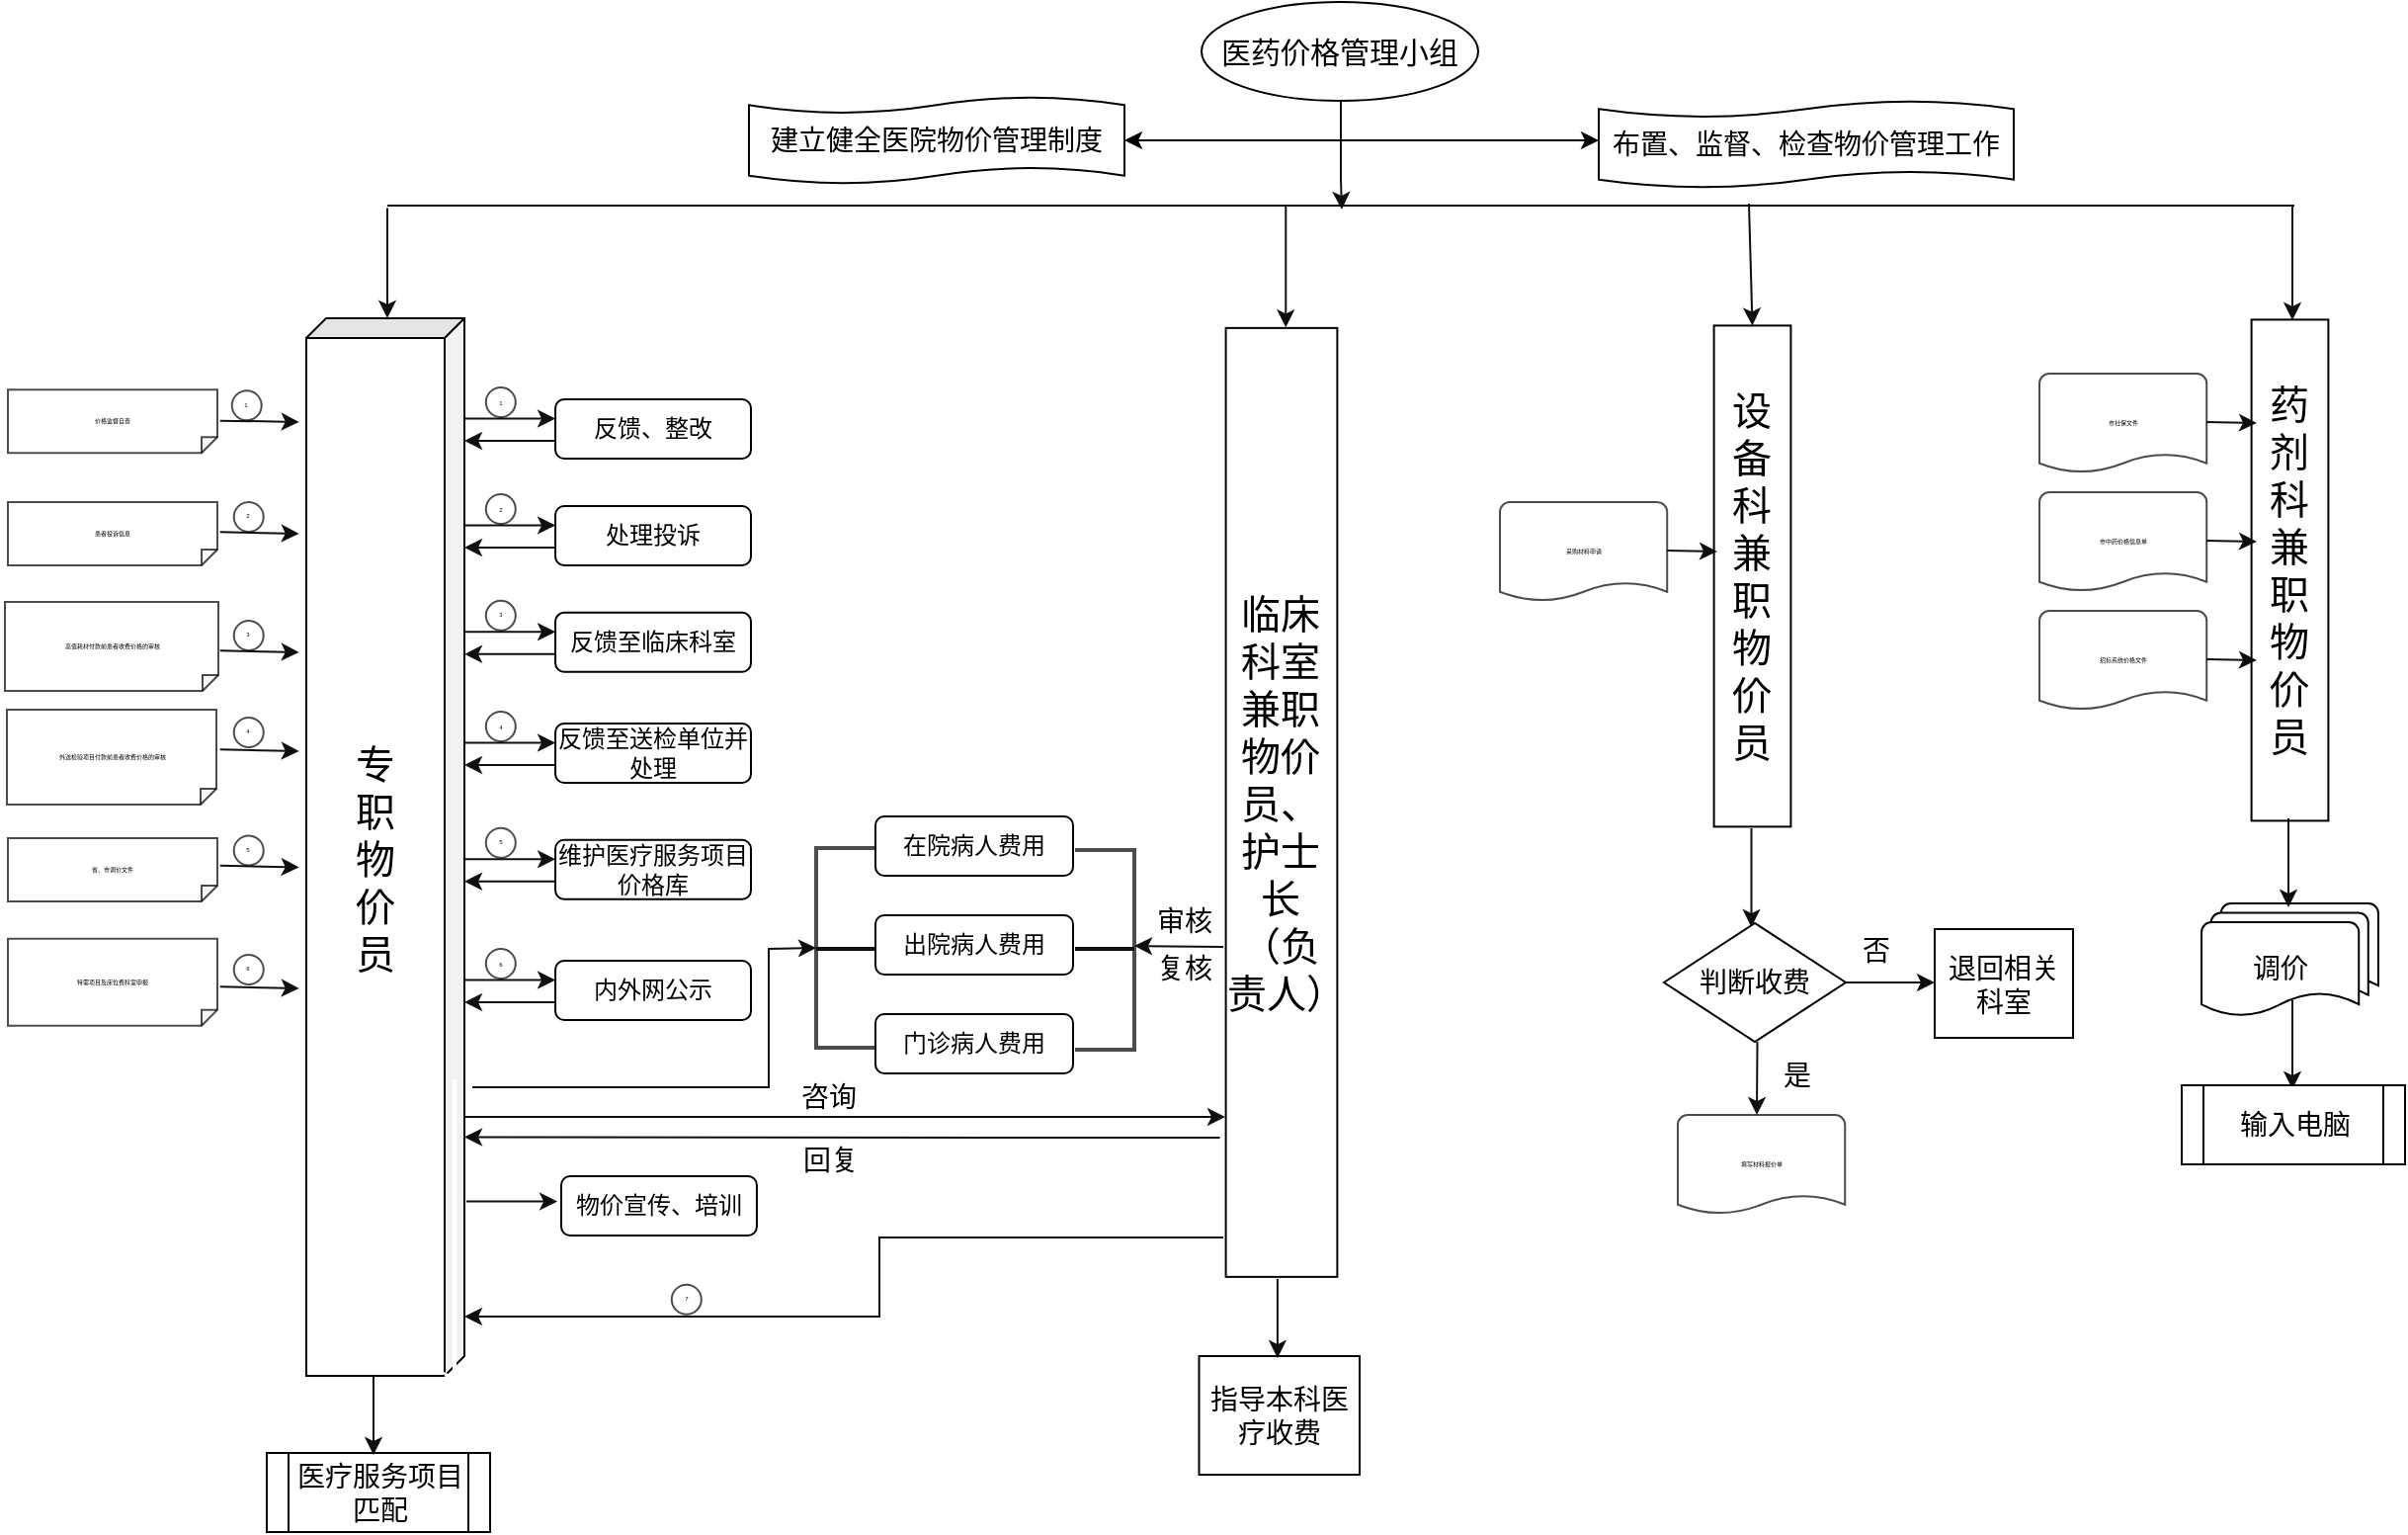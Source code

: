 <mxfile version="15.7.0" type="github">
  <diagram id="C5RBs43oDa-KdzZeNtuy" name="Page-1">
    <mxGraphModel dx="2758" dy="1009" grid="1" gridSize="10" guides="1" tooltips="1" connect="1" arrows="1" fold="1" page="1" pageScale="1" pageWidth="827" pageHeight="1169" math="0" shadow="0">
      <root>
        <mxCell id="WIyWlLk6GJQsqaUBKTNV-0" />
        <mxCell id="WIyWlLk6GJQsqaUBKTNV-1" parent="WIyWlLk6GJQsqaUBKTNV-0" />
        <mxCell id="7gvjPR824R8U21b4ZlmE-1" value="&lt;font style=&quot;font-size: 15px&quot;&gt;医药价格管理小组&lt;/font&gt;" style="ellipse;whiteSpace=wrap;html=1;" vertex="1" parent="WIyWlLk6GJQsqaUBKTNV-1">
          <mxGeometry x="409" y="40" width="140" height="50" as="geometry" />
        </mxCell>
        <mxCell id="7gvjPR824R8U21b4ZlmE-4" value="" style="endArrow=classic;startArrow=classic;html=1;rounded=0;" edge="1" parent="WIyWlLk6GJQsqaUBKTNV-1">
          <mxGeometry width="50" height="50" relative="1" as="geometry">
            <mxPoint x="370" y="110" as="sourcePoint" />
            <mxPoint x="610" y="110" as="targetPoint" />
          </mxGeometry>
        </mxCell>
        <mxCell id="7gvjPR824R8U21b4ZlmE-10" value="" style="endArrow=classic;html=1;rounded=0;strokeColor=#0F0F0F;strokeWidth=1;entryX=0;entryY=0.5;entryDx=0;entryDy=0;entryPerimeter=0;" edge="1" parent="WIyWlLk6GJQsqaUBKTNV-1">
          <mxGeometry width="50" height="50" relative="1" as="geometry">
            <mxPoint x="479.5" y="90" as="sourcePoint" />
            <mxPoint x="480" y="145" as="targetPoint" />
            <Array as="points">
              <mxPoint x="479.5" y="130" />
            </Array>
          </mxGeometry>
        </mxCell>
        <mxCell id="7gvjPR824R8U21b4ZlmE-157" value="" style="group" vertex="1" connectable="0" parent="WIyWlLk6GJQsqaUBKTNV-1">
          <mxGeometry x="214" y="452" width="161" height="130" as="geometry" />
        </mxCell>
        <mxCell id="7gvjPR824R8U21b4ZlmE-150" value="门诊病人费用" style="rounded=1;whiteSpace=wrap;html=1;fontSize=12;glass=0;strokeWidth=1;shadow=0;" vertex="1" parent="7gvjPR824R8U21b4ZlmE-157">
          <mxGeometry x="29.999" y="100" width="100" height="30" as="geometry" />
        </mxCell>
        <mxCell id="7gvjPR824R8U21b4ZlmE-151" value="出院病人费用" style="rounded=1;whiteSpace=wrap;html=1;fontSize=12;glass=0;strokeWidth=1;shadow=0;" vertex="1" parent="7gvjPR824R8U21b4ZlmE-157">
          <mxGeometry x="30" y="50" width="100" height="30" as="geometry" />
        </mxCell>
        <mxCell id="7gvjPR824R8U21b4ZlmE-152" value="在院病人费用" style="rounded=1;whiteSpace=wrap;html=1;fontSize=12;glass=0;strokeWidth=1;shadow=0;" vertex="1" parent="7gvjPR824R8U21b4ZlmE-157">
          <mxGeometry x="29.999" width="100" height="30" as="geometry" />
        </mxCell>
        <mxCell id="7gvjPR824R8U21b4ZlmE-153" value="" style="strokeWidth=2;html=1;shape=mxgraph.flowchart.annotation_1;align=left;pointerEvents=1;fontSize=3;opacity=70;" vertex="1" parent="7gvjPR824R8U21b4ZlmE-157">
          <mxGeometry y="16" width="30" height="101" as="geometry" />
        </mxCell>
        <mxCell id="7gvjPR824R8U21b4ZlmE-154" value="" style="strokeWidth=2;html=1;shape=mxgraph.flowchart.annotation_1;align=left;pointerEvents=1;fontSize=3;opacity=70;rotation=-180;" vertex="1" parent="7gvjPR824R8U21b4ZlmE-157">
          <mxGeometry x="131" y="17" width="30" height="101" as="geometry" />
        </mxCell>
        <mxCell id="7gvjPR824R8U21b4ZlmE-155" value="" style="endArrow=none;html=1;rounded=0;fontSize=3;strokeColor=#0F0F0F;strokeWidth=2;" edge="1" parent="7gvjPR824R8U21b4ZlmE-157">
          <mxGeometry width="50" height="50" relative="1" as="geometry">
            <mxPoint y="67" as="sourcePoint" />
            <mxPoint x="30" y="67" as="targetPoint" />
          </mxGeometry>
        </mxCell>
        <mxCell id="7gvjPR824R8U21b4ZlmE-156" value="" style="endArrow=none;html=1;rounded=0;fontSize=3;strokeColor=#0F0F0F;strokeWidth=2;" edge="1" parent="7gvjPR824R8U21b4ZlmE-157">
          <mxGeometry width="50" height="50" relative="1" as="geometry">
            <mxPoint x="131" y="67" as="sourcePoint" />
            <mxPoint x="161" y="67" as="targetPoint" />
          </mxGeometry>
        </mxCell>
        <mxCell id="7gvjPR824R8U21b4ZlmE-158" value="临床科室兼职物价员、护士长（负责人）" style="whiteSpace=wrap;html=1;boundedLbl=1;backgroundOutline=1;darkOpacity=0.05;darkOpacity2=0.1;rotation=90;size=10;horizontal=0;verticalAlign=middle;fontSize=20;align=center;spacingTop=0;spacingBottom=0;rounded=0;shadow=0;sketch=0;" vertex="1" parent="WIyWlLk6GJQsqaUBKTNV-1">
          <mxGeometry x="209.5" y="416.74" width="480" height="56.39" as="geometry" />
        </mxCell>
        <mxCell id="7gvjPR824R8U21b4ZlmE-188" value="" style="group" vertex="1" connectable="0" parent="WIyWlLk6GJQsqaUBKTNV-1">
          <mxGeometry x="833" y="200.7" width="185" height="427.3" as="geometry" />
        </mxCell>
        <mxCell id="7gvjPR824R8U21b4ZlmE-160" value="药剂科兼职物价员" style="whiteSpace=wrap;html=1;boundedLbl=1;backgroundOutline=1;darkOpacity=0.05;darkOpacity2=0.1;rotation=90;size=10;horizontal=0;verticalAlign=middle;fontSize=20;" vertex="1" parent="7gvjPR824R8U21b4ZlmE-188">
          <mxGeometry y="107.3" width="253.5" height="38.9" as="geometry" />
        </mxCell>
        <mxCell id="7gvjPR824R8U21b4ZlmE-164" value="" style="group" vertex="1" connectable="0" parent="7gvjPR824R8U21b4ZlmE-188">
          <mxGeometry y="27.3" width="110" height="50" as="geometry" />
        </mxCell>
        <mxCell id="7gvjPR824R8U21b4ZlmE-162" value="市社保文件" style="strokeWidth=1;html=1;shape=mxgraph.flowchart.document2;whiteSpace=wrap;size=0.186;rounded=0;shadow=0;sketch=0;fontSize=3;align=center;verticalAlign=middle;opacity=70;" vertex="1" parent="7gvjPR824R8U21b4ZlmE-164">
          <mxGeometry width="84.615" height="50" as="geometry" />
        </mxCell>
        <mxCell id="7gvjPR824R8U21b4ZlmE-163" value="" style="endArrow=classic;html=1;rounded=0;fontSize=3;strokeColor=#0F0F0F;strokeWidth=1;" edge="1" parent="7gvjPR824R8U21b4ZlmE-164">
          <mxGeometry width="50" height="50" relative="1" as="geometry">
            <mxPoint x="84.615" y="24.5" as="sourcePoint" />
            <mxPoint x="110" y="25" as="targetPoint" />
          </mxGeometry>
        </mxCell>
        <mxCell id="7gvjPR824R8U21b4ZlmE-171" value="" style="group" vertex="1" connectable="0" parent="7gvjPR824R8U21b4ZlmE-188">
          <mxGeometry y="87.3" width="110" height="50" as="geometry" />
        </mxCell>
        <mxCell id="7gvjPR824R8U21b4ZlmE-172" value="市中药价格信息单" style="strokeWidth=1;html=1;shape=mxgraph.flowchart.document2;whiteSpace=wrap;size=0.186;rounded=0;shadow=0;sketch=0;fontSize=3;align=center;verticalAlign=middle;opacity=70;" vertex="1" parent="7gvjPR824R8U21b4ZlmE-171">
          <mxGeometry width="84.615" height="50" as="geometry" />
        </mxCell>
        <mxCell id="7gvjPR824R8U21b4ZlmE-173" value="" style="endArrow=classic;html=1;rounded=0;fontSize=3;strokeColor=#0F0F0F;strokeWidth=1;" edge="1" parent="7gvjPR824R8U21b4ZlmE-171">
          <mxGeometry width="50" height="50" relative="1" as="geometry">
            <mxPoint x="84.615" y="24.5" as="sourcePoint" />
            <mxPoint x="110" y="25" as="targetPoint" />
          </mxGeometry>
        </mxCell>
        <mxCell id="7gvjPR824R8U21b4ZlmE-174" value="" style="group" vertex="1" connectable="0" parent="7gvjPR824R8U21b4ZlmE-188">
          <mxGeometry y="147.3" width="110" height="50" as="geometry" />
        </mxCell>
        <mxCell id="7gvjPR824R8U21b4ZlmE-175" value="招标系统价格文件" style="strokeWidth=1;html=1;shape=mxgraph.flowchart.document2;whiteSpace=wrap;size=0.186;rounded=0;shadow=0;sketch=0;fontSize=3;align=center;verticalAlign=middle;opacity=70;" vertex="1" parent="7gvjPR824R8U21b4ZlmE-174">
          <mxGeometry width="84.615" height="50" as="geometry" />
        </mxCell>
        <mxCell id="7gvjPR824R8U21b4ZlmE-176" value="" style="endArrow=classic;html=1;rounded=0;fontSize=3;strokeColor=#0F0F0F;strokeWidth=1;" edge="1" parent="7gvjPR824R8U21b4ZlmE-174">
          <mxGeometry width="50" height="50" relative="1" as="geometry">
            <mxPoint x="84.615" y="24.5" as="sourcePoint" />
            <mxPoint x="110" y="25" as="targetPoint" />
          </mxGeometry>
        </mxCell>
        <mxCell id="7gvjPR824R8U21b4ZlmE-183" value="" style="group;strokeWidth=1;" vertex="1" connectable="0" parent="7gvjPR824R8U21b4ZlmE-188">
          <mxGeometry x="82.03" y="295.3" width="89.44" height="57" as="geometry" />
        </mxCell>
        <mxCell id="7gvjPR824R8U21b4ZlmE-180" value="" style="strokeWidth=1;html=1;shape=mxgraph.flowchart.document2;whiteSpace=wrap;size=0.25;rounded=0;shadow=0;sketch=0;fontSize=3;align=center;verticalAlign=middle;" vertex="1" parent="7gvjPR824R8U21b4ZlmE-183">
          <mxGeometry x="9.853" width="79.587" height="47.5" as="geometry" />
        </mxCell>
        <mxCell id="7gvjPR824R8U21b4ZlmE-181" value="" style="strokeWidth=1;html=1;shape=mxgraph.flowchart.document2;whiteSpace=wrap;size=0.25;rounded=0;shadow=0;sketch=0;fontSize=3;align=center;verticalAlign=middle;" vertex="1" parent="7gvjPR824R8U21b4ZlmE-183">
          <mxGeometry x="4.775" y="4.75" width="79.587" height="47.5" as="geometry" />
        </mxCell>
        <mxCell id="7gvjPR824R8U21b4ZlmE-182" value="&lt;font style=&quot;font-size: 14px&quot;&gt;调价&lt;/font&gt;" style="strokeWidth=1;html=1;shape=mxgraph.flowchart.document2;whiteSpace=wrap;size=0.25;rounded=0;shadow=0;sketch=0;fontSize=3;align=center;verticalAlign=middle;" vertex="1" parent="7gvjPR824R8U21b4ZlmE-183">
          <mxGeometry y="9.5" width="79.587" height="47.5" as="geometry" />
        </mxCell>
        <mxCell id="7gvjPR824R8U21b4ZlmE-185" value="" style="edgeStyle=orthogonalEdgeStyle;rounded=0;orthogonalLoop=1;jettySize=auto;html=1;fontSize=14;strokeColor=#0F0F0F;strokeWidth=1;" edge="1" parent="7gvjPR824R8U21b4ZlmE-188">
          <mxGeometry relative="1" as="geometry">
            <mxPoint x="126" y="252.3" as="sourcePoint" />
            <mxPoint x="126" y="297.3" as="targetPoint" />
          </mxGeometry>
        </mxCell>
        <mxCell id="7gvjPR824R8U21b4ZlmE-186" value="" style="edgeStyle=orthogonalEdgeStyle;rounded=0;orthogonalLoop=1;jettySize=auto;html=1;fontSize=14;strokeColor=#0F0F0F;strokeWidth=1;" edge="1" parent="7gvjPR824R8U21b4ZlmE-188">
          <mxGeometry relative="1" as="geometry">
            <mxPoint x="128" y="344.3" as="sourcePoint" />
            <mxPoint x="128" y="389.3" as="targetPoint" />
          </mxGeometry>
        </mxCell>
        <mxCell id="7gvjPR824R8U21b4ZlmE-187" value="输入电脑" style="shape=process;whiteSpace=wrap;html=1;backgroundOutline=1;rounded=0;shadow=0;sketch=0;fontSize=14;strokeWidth=1;align=center;verticalAlign=middle;" vertex="1" parent="7gvjPR824R8U21b4ZlmE-188">
          <mxGeometry x="72" y="387.3" width="113" height="40" as="geometry" />
        </mxCell>
        <mxCell id="7gvjPR824R8U21b4ZlmE-193" value="" style="group;strokeWidth=2;perimeterSpacing=2;" vertex="1" connectable="0" parent="WIyWlLk6GJQsqaUBKTNV-1">
          <mxGeometry x="-3" y="143" width="965" height="57" as="geometry" />
        </mxCell>
        <mxCell id="7gvjPR824R8U21b4ZlmE-189" value="" style="endArrow=none;html=1;rounded=0;fontSize=14;strokeColor=#0F0F0F;strokeWidth=1;" edge="1" parent="7gvjPR824R8U21b4ZlmE-193">
          <mxGeometry width="50" height="50" relative="1" as="geometry">
            <mxPoint as="sourcePoint" />
            <mxPoint x="965.0" as="targetPoint" />
          </mxGeometry>
        </mxCell>
        <mxCell id="7gvjPR824R8U21b4ZlmE-191" value="" style="edgeStyle=orthogonalEdgeStyle;rounded=0;orthogonalLoop=1;jettySize=auto;html=1;fontSize=14;strokeColor=#0F0F0F;strokeWidth=1;" edge="1" parent="7gvjPR824R8U21b4ZlmE-193">
          <mxGeometry relative="1" as="geometry">
            <mxPoint y="1.239" as="sourcePoint" />
            <mxPoint y="57.0" as="targetPoint" />
          </mxGeometry>
        </mxCell>
        <mxCell id="7gvjPR824R8U21b4ZlmE-214" value="" style="endArrow=classic;html=1;rounded=0;fontSize=14;strokeColor=#0F0F0F;strokeWidth=1;" edge="1" parent="7gvjPR824R8U21b4ZlmE-193">
          <mxGeometry width="50" height="50" relative="1" as="geometry">
            <mxPoint x="454.644" as="sourcePoint" />
            <mxPoint x="454.644" y="61.651" as="targetPoint" />
          </mxGeometry>
        </mxCell>
        <mxCell id="7gvjPR824R8U21b4ZlmE-239" value="" style="endArrow=classic;html=1;rounded=0;fontSize=14;strokeColor=#0F0F0F;strokeWidth=1;" edge="1" parent="7gvjPR824R8U21b4ZlmE-193">
          <mxGeometry width="50" height="50" relative="1" as="geometry">
            <mxPoint x="964" as="sourcePoint" />
            <mxPoint x="964" y="58.0" as="targetPoint" />
          </mxGeometry>
        </mxCell>
        <mxCell id="7gvjPR824R8U21b4ZlmE-212" value="" style="group" vertex="1" connectable="0" parent="WIyWlLk6GJQsqaUBKTNV-1">
          <mxGeometry x="560" y="203.7" width="290" height="449.3" as="geometry" />
        </mxCell>
        <mxCell id="7gvjPR824R8U21b4ZlmE-194" value="设备科兼职物价员" style="whiteSpace=wrap;html=1;boundedLbl=1;backgroundOutline=1;darkOpacity=0.05;darkOpacity2=0.1;rotation=90;size=10;horizontal=0;verticalAlign=middle;fontSize=20;" vertex="1" parent="7gvjPR824R8U21b4ZlmE-212">
          <mxGeometry x="1" y="107.3" width="253.5" height="38.9" as="geometry" />
        </mxCell>
        <mxCell id="7gvjPR824R8U21b4ZlmE-197" value="" style="group" vertex="1" connectable="0" parent="7gvjPR824R8U21b4ZlmE-212">
          <mxGeometry y="89.3" width="110" height="50" as="geometry" />
        </mxCell>
        <mxCell id="7gvjPR824R8U21b4ZlmE-198" value="采购材料申请" style="strokeWidth=1;html=1;shape=mxgraph.flowchart.document2;whiteSpace=wrap;size=0.186;rounded=0;shadow=0;sketch=0;fontSize=3;align=center;verticalAlign=middle;opacity=70;" vertex="1" parent="7gvjPR824R8U21b4ZlmE-197">
          <mxGeometry width="84.615" height="50" as="geometry" />
        </mxCell>
        <mxCell id="7gvjPR824R8U21b4ZlmE-199" value="" style="endArrow=classic;html=1;rounded=0;fontSize=3;strokeColor=#0F0F0F;strokeWidth=1;" edge="1" parent="7gvjPR824R8U21b4ZlmE-197">
          <mxGeometry width="50" height="50" relative="1" as="geometry">
            <mxPoint x="84.615" y="24.5" as="sourcePoint" />
            <mxPoint x="110" y="25" as="targetPoint" />
          </mxGeometry>
        </mxCell>
        <mxCell id="7gvjPR824R8U21b4ZlmE-202" value="" style="endArrow=classic;html=1;rounded=0;fontSize=14;strokeColor=#0F0F0F;strokeWidth=1;" edge="1" parent="7gvjPR824R8U21b4ZlmE-212">
          <mxGeometry width="50" height="50" relative="1" as="geometry">
            <mxPoint x="127.25" y="254.3" as="sourcePoint" />
            <mxPoint x="127.25" y="304.3" as="targetPoint" />
          </mxGeometry>
        </mxCell>
        <mxCell id="7gvjPR824R8U21b4ZlmE-203" value="判断收费" style="rhombus;whiteSpace=wrap;html=1;rounded=0;shadow=0;sketch=0;fontSize=14;strokeWidth=1;align=center;verticalAlign=middle;" vertex="1" parent="7gvjPR824R8U21b4ZlmE-212">
          <mxGeometry x="83" y="302.3" width="92" height="60" as="geometry" />
        </mxCell>
        <mxCell id="7gvjPR824R8U21b4ZlmE-204" value="" style="group" vertex="1" connectable="0" parent="7gvjPR824R8U21b4ZlmE-212">
          <mxGeometry x="90" y="399.3" width="110" height="50" as="geometry" />
        </mxCell>
        <mxCell id="7gvjPR824R8U21b4ZlmE-205" value="填写材料报价单" style="strokeWidth=1;html=1;shape=mxgraph.flowchart.document2;whiteSpace=wrap;size=0.186;rounded=0;shadow=0;sketch=0;fontSize=3;align=center;verticalAlign=middle;opacity=70;" vertex="1" parent="7gvjPR824R8U21b4ZlmE-204">
          <mxGeometry width="84.615" height="50" as="geometry" />
        </mxCell>
        <mxCell id="7gvjPR824R8U21b4ZlmE-207" value="" style="endArrow=classic;html=1;rounded=0;fontSize=14;strokeColor=#0F0F0F;strokeWidth=1;" edge="1" parent="7gvjPR824R8U21b4ZlmE-212">
          <mxGeometry width="50" height="50" relative="1" as="geometry">
            <mxPoint x="130.25" y="362.3" as="sourcePoint" />
            <mxPoint x="130" y="399.3" as="targetPoint" />
          </mxGeometry>
        </mxCell>
        <mxCell id="7gvjPR824R8U21b4ZlmE-208" value="是" style="text;html=1;align=center;verticalAlign=middle;resizable=0;points=[];autosize=1;strokeColor=none;fillColor=none;fontSize=14;" vertex="1" parent="7gvjPR824R8U21b4ZlmE-212">
          <mxGeometry x="135" y="369.3" width="30" height="20" as="geometry" />
        </mxCell>
        <mxCell id="7gvjPR824R8U21b4ZlmE-209" value="" style="endArrow=classic;html=1;rounded=0;fontSize=14;strokeColor=#0F0F0F;strokeWidth=1;" edge="1" parent="7gvjPR824R8U21b4ZlmE-212">
          <mxGeometry width="50" height="50" relative="1" as="geometry">
            <mxPoint x="174.25" y="332.3" as="sourcePoint" />
            <mxPoint x="220" y="332.3" as="targetPoint" />
          </mxGeometry>
        </mxCell>
        <mxCell id="7gvjPR824R8U21b4ZlmE-210" value="否" style="text;html=1;align=center;verticalAlign=middle;resizable=0;points=[];autosize=1;strokeColor=none;fillColor=none;fontSize=14;" vertex="1" parent="7gvjPR824R8U21b4ZlmE-212">
          <mxGeometry x="175" y="306.3" width="30" height="20" as="geometry" />
        </mxCell>
        <mxCell id="7gvjPR824R8U21b4ZlmE-211" value="退回相关科室" style="rounded=0;whiteSpace=wrap;html=1;shadow=0;sketch=0;fontSize=14;strokeWidth=1;align=center;verticalAlign=middle;" vertex="1" parent="7gvjPR824R8U21b4ZlmE-212">
          <mxGeometry x="220" y="305.3" width="70" height="55" as="geometry" />
        </mxCell>
        <mxCell id="7gvjPR824R8U21b4ZlmE-213" value="" style="group" vertex="1" connectable="0" parent="WIyWlLk6GJQsqaUBKTNV-1">
          <mxGeometry x="-199.0" y="200" width="620" height="545" as="geometry" />
        </mxCell>
        <mxCell id="7gvjPR824R8U21b4ZlmE-21" value="专&lt;br style=&quot;font-size: 20px;&quot;&gt;职&lt;br style=&quot;font-size: 20px;&quot;&gt;物&lt;br style=&quot;font-size: 20px;&quot;&gt;价&lt;br style=&quot;font-size: 20px;&quot;&gt;员" style="shape=cube;whiteSpace=wrap;html=1;boundedLbl=1;backgroundOutline=1;darkOpacity=0.05;darkOpacity2=0.1;rotation=90;size=10;horizontal=0;verticalAlign=middle;textDirection=ltr;fontSize=20;" vertex="1" parent="7gvjPR824R8U21b4ZlmE-213">
          <mxGeometry x="-72.5" y="227.5" width="535" height="80" as="geometry" />
        </mxCell>
        <mxCell id="7gvjPR824R8U21b4ZlmE-59" value="物价宣传、培训" style="rounded=1;whiteSpace=wrap;html=1;fontSize=12;glass=0;strokeWidth=1;shadow=0;" vertex="1" parent="7gvjPR824R8U21b4ZlmE-213">
          <mxGeometry x="284.002" y="434" width="98.968" height="30" as="geometry" />
        </mxCell>
        <mxCell id="7gvjPR824R8U21b4ZlmE-7" value="" style="endArrow=classic;html=1;rounded=0;strokeColor=#FFFFFF;strokeWidth=2;" edge="1" parent="7gvjPR824R8U21b4ZlmE-213">
          <mxGeometry width="50" height="50" relative="1" as="geometry">
            <mxPoint x="230.0" y="385" as="sourcePoint" />
            <mxPoint x="230.0" y="545" as="targetPoint" />
          </mxGeometry>
        </mxCell>
        <mxCell id="7gvjPR824R8U21b4ZlmE-26" value="" style="group" vertex="1" connectable="0" parent="7gvjPR824R8U21b4ZlmE-213">
          <mxGeometry x="235.0" y="41" width="145" height="30" as="geometry" />
        </mxCell>
        <mxCell id="WIyWlLk6GJQsqaUBKTNV-11" value="反馈、整改" style="rounded=1;whiteSpace=wrap;html=1;fontSize=12;glass=0;strokeWidth=1;shadow=0;" parent="7gvjPR824R8U21b4ZlmE-26" vertex="1">
          <mxGeometry x="46.032" width="98.968" height="30" as="geometry" />
        </mxCell>
        <mxCell id="7gvjPR824R8U21b4ZlmE-13" value="" style="endArrow=classic;html=1;rounded=0;strokeColor=#0F0F0F;strokeWidth=1;fontSize=11;" edge="1" parent="7gvjPR824R8U21b4ZlmE-26">
          <mxGeometry width="50" height="50" relative="1" as="geometry">
            <mxPoint y="9.757" as="sourcePoint" />
            <mxPoint x="46.032" y="9.75" as="targetPoint" />
          </mxGeometry>
        </mxCell>
        <mxCell id="7gvjPR824R8U21b4ZlmE-23" value="" style="endArrow=classic;html=1;rounded=0;strokeColor=#0F0F0F;strokeWidth=1;" edge="1" parent="7gvjPR824R8U21b4ZlmE-26">
          <mxGeometry width="50" height="50" relative="1" as="geometry">
            <mxPoint x="46.032" y="21" as="sourcePoint" />
            <mxPoint y="20.985" as="targetPoint" />
          </mxGeometry>
        </mxCell>
        <mxCell id="7gvjPR824R8U21b4ZlmE-51" value="1" style="ellipse;whiteSpace=wrap;html=1;fontSize=3;align=center;verticalAlign=middle;strokeWidth=1;perimeterSpacing=1;opacity=70;" vertex="1" parent="7gvjPR824R8U21b4ZlmE-26">
          <mxGeometry x="10.9" y="-6" width="15" height="15" as="geometry" />
        </mxCell>
        <mxCell id="7gvjPR824R8U21b4ZlmE-118" value="" style="group" vertex="1" connectable="0" parent="7gvjPR824R8U21b4ZlmE-213">
          <mxGeometry y="35" width="154.36" height="360.63" as="geometry" />
        </mxCell>
        <mxCell id="7gvjPR824R8U21b4ZlmE-94" value="" style="group" vertex="1" connectable="0" parent="7gvjPR824R8U21b4ZlmE-118">
          <mxGeometry x="5.684e-14" width="154.36" height="72.4" as="geometry" />
        </mxCell>
        <mxCell id="7gvjPR824R8U21b4ZlmE-88" value="价格监督自查&lt;br&gt;" style="shape=note;whiteSpace=wrap;html=1;backgroundOutline=1;darkOpacity=0.05;fontSize=3;strokeWidth=1;align=center;verticalAlign=middle;opacity=70;rotation=90;labelPosition=center;verticalLabelPosition=middle;horizontal=0;size=8;" vertex="1" parent="7gvjPR824R8U21b4ZlmE-94">
          <mxGeometry x="41" y="-35.89" width="32" height="106" as="geometry" />
        </mxCell>
        <mxCell id="7gvjPR824R8U21b4ZlmE-90" value="" style="endArrow=classic;html=1;rounded=0;fontSize=3;strokeColor=#0F0F0F;strokeWidth=1;" edge="1" parent="7gvjPR824R8U21b4ZlmE-94">
          <mxGeometry width="50" height="50" relative="1" as="geometry">
            <mxPoint x="111.36" y="16.815" as="sourcePoint" />
            <mxPoint x="151.36" y="17.447" as="targetPoint" />
          </mxGeometry>
        </mxCell>
        <mxCell id="7gvjPR824R8U21b4ZlmE-91" value="1" style="ellipse;whiteSpace=wrap;html=1;fontSize=3;align=center;verticalAlign=middle;strokeWidth=1;perimeterSpacing=1;opacity=70;flipH=1;flipV=0;" vertex="1" parent="7gvjPR824R8U21b4ZlmE-94">
          <mxGeometry x="117.36" y="1.629" width="15" height="15" as="geometry" />
        </mxCell>
        <mxCell id="7gvjPR824R8U21b4ZlmE-95" value="" style="group" vertex="1" connectable="0" parent="7gvjPR824R8U21b4ZlmE-118">
          <mxGeometry y="50" width="154.36" height="77.44" as="geometry" />
        </mxCell>
        <mxCell id="7gvjPR824R8U21b4ZlmE-96" value="患者投诉信息" style="shape=note;whiteSpace=wrap;html=1;backgroundOutline=1;darkOpacity=0.05;fontSize=3;strokeWidth=1;align=center;verticalAlign=middle;opacity=70;rotation=90;labelPosition=center;verticalLabelPosition=middle;horizontal=0;size=8;" vertex="1" parent="7gvjPR824R8U21b4ZlmE-95">
          <mxGeometry x="41.0" y="-29" width="32" height="106" as="geometry" />
        </mxCell>
        <mxCell id="7gvjPR824R8U21b4ZlmE-97" value="" style="endArrow=classic;html=1;rounded=0;fontSize=3;strokeColor=#0F0F0F;strokeWidth=1;" edge="1" parent="7gvjPR824R8U21b4ZlmE-95">
          <mxGeometry width="50" height="50" relative="1" as="geometry">
            <mxPoint x="111.36" y="23.12" as="sourcePoint" />
            <mxPoint x="151.36" y="23.99" as="targetPoint" />
          </mxGeometry>
        </mxCell>
        <mxCell id="7gvjPR824R8U21b4ZlmE-98" value="2" style="ellipse;whiteSpace=wrap;html=1;fontSize=3;align=center;verticalAlign=middle;strokeWidth=1;perimeterSpacing=1;opacity=70;" vertex="1" parent="7gvjPR824R8U21b4ZlmE-95">
          <mxGeometry x="118.36" y="7.99" width="15" height="15" as="geometry" />
        </mxCell>
        <mxCell id="7gvjPR824R8U21b4ZlmE-99" value="" style="group" vertex="1" connectable="0" parent="7gvjPR824R8U21b4ZlmE-118">
          <mxGeometry y="280" width="154.36" height="80.63" as="geometry" />
        </mxCell>
        <mxCell id="7gvjPR824R8U21b4ZlmE-100" value="特需项目及床位费科室申报" style="shape=note;whiteSpace=wrap;html=1;backgroundOutline=1;darkOpacity=0.05;fontSize=3;strokeWidth=1;align=center;verticalAlign=middle;opacity=70;rotation=90;labelPosition=center;verticalLabelPosition=middle;horizontal=0;size=8;" vertex="1" parent="7gvjPR824R8U21b4ZlmE-99">
          <mxGeometry x="35.0" y="-32.18" width="44" height="106" as="geometry" />
        </mxCell>
        <mxCell id="7gvjPR824R8U21b4ZlmE-101" value="" style="endArrow=classic;html=1;rounded=0;fontSize=3;strokeColor=#0F0F0F;strokeWidth=1;" edge="1" parent="7gvjPR824R8U21b4ZlmE-99">
          <mxGeometry width="50" height="50" relative="1" as="geometry">
            <mxPoint x="111.36" y="23.12" as="sourcePoint" />
            <mxPoint x="151.36" y="23.99" as="targetPoint" />
          </mxGeometry>
        </mxCell>
        <mxCell id="7gvjPR824R8U21b4ZlmE-102" value="6&lt;br&gt;" style="ellipse;whiteSpace=wrap;html=1;fontSize=3;align=center;verticalAlign=middle;strokeWidth=1;perimeterSpacing=1;opacity=70;" vertex="1" parent="7gvjPR824R8U21b4ZlmE-99">
          <mxGeometry x="118.36" y="6.99" width="15" height="15" as="geometry" />
        </mxCell>
        <mxCell id="7gvjPR824R8U21b4ZlmE-103" value="" style="group" vertex="1" connectable="0" parent="7gvjPR824R8U21b4ZlmE-118">
          <mxGeometry y="110" width="154.36" height="128.99" as="geometry" />
        </mxCell>
        <mxCell id="7gvjPR824R8U21b4ZlmE-104" value="高值耗材付款前患者收费价格的审核" style="shape=note;whiteSpace=wrap;html=1;backgroundOutline=1;darkOpacity=0.05;fontSize=3;strokeWidth=1;align=center;verticalAlign=middle;opacity=70;rotation=90;labelPosition=center;verticalLabelPosition=middle;horizontal=0;size=8;" vertex="1" parent="7gvjPR824R8U21b4ZlmE-103">
          <mxGeometry x="34.0" y="-33" width="45" height="108" as="geometry" />
        </mxCell>
        <mxCell id="7gvjPR824R8U21b4ZlmE-105" value="" style="endArrow=classic;html=1;rounded=0;fontSize=3;strokeColor=#0F0F0F;strokeWidth=1;" edge="1" parent="7gvjPR824R8U21b4ZlmE-103">
          <mxGeometry width="50" height="50" relative="1" as="geometry">
            <mxPoint x="111.36" y="23.12" as="sourcePoint" />
            <mxPoint x="151.36" y="23.99" as="targetPoint" />
          </mxGeometry>
        </mxCell>
        <mxCell id="7gvjPR824R8U21b4ZlmE-106" value="3" style="ellipse;whiteSpace=wrap;html=1;fontSize=3;align=center;verticalAlign=middle;strokeWidth=1;perimeterSpacing=1;opacity=70;" vertex="1" parent="7gvjPR824R8U21b4ZlmE-103">
          <mxGeometry x="118.36" y="7.99" width="15" height="15" as="geometry" />
        </mxCell>
        <mxCell id="7gvjPR824R8U21b4ZlmE-108" value="外送检验项目付款前患者收费价格的审核" style="shape=note;whiteSpace=wrap;html=1;backgroundOutline=1;darkOpacity=0.05;fontSize=3;strokeWidth=1;align=center;verticalAlign=middle;opacity=70;rotation=90;labelPosition=center;verticalLabelPosition=middle;horizontal=0;size=8;" vertex="1" parent="7gvjPR824R8U21b4ZlmE-103">
          <mxGeometry x="32.5" y="24" width="48" height="106" as="geometry" />
        </mxCell>
        <mxCell id="7gvjPR824R8U21b4ZlmE-107" value="" style="group" vertex="1" connectable="0" parent="7gvjPR824R8U21b4ZlmE-118">
          <mxGeometry y="160" width="154.36" height="89" as="geometry" />
        </mxCell>
        <mxCell id="7gvjPR824R8U21b4ZlmE-109" value="" style="endArrow=classic;html=1;rounded=0;fontSize=3;strokeColor=#0F0F0F;strokeWidth=1;" edge="1" parent="7gvjPR824R8U21b4ZlmE-107">
          <mxGeometry width="50" height="50" relative="1" as="geometry">
            <mxPoint x="111.36" y="23.12" as="sourcePoint" />
            <mxPoint x="151.36" y="23.99" as="targetPoint" />
          </mxGeometry>
        </mxCell>
        <mxCell id="7gvjPR824R8U21b4ZlmE-110" value="4" style="ellipse;whiteSpace=wrap;html=1;fontSize=3;align=center;verticalAlign=middle;strokeWidth=1;perimeterSpacing=1;opacity=70;" vertex="1" parent="7gvjPR824R8U21b4ZlmE-107">
          <mxGeometry x="118.36" y="6.99" width="15" height="15" as="geometry" />
        </mxCell>
        <mxCell id="7gvjPR824R8U21b4ZlmE-111" value="" style="group" vertex="1" connectable="0" parent="7gvjPR824R8U21b4ZlmE-118">
          <mxGeometry y="218.75" width="154.36" height="78.25" as="geometry" />
        </mxCell>
        <mxCell id="7gvjPR824R8U21b4ZlmE-112" value="省、市调价文件" style="shape=note;whiteSpace=wrap;html=1;backgroundOutline=1;darkOpacity=0.05;fontSize=3;strokeWidth=1;align=center;verticalAlign=middle;opacity=70;rotation=90;labelPosition=center;verticalLabelPosition=middle;horizontal=0;size=8;" vertex="1" parent="7gvjPR824R8U21b4ZlmE-111">
          <mxGeometry x="41.0" y="-27.75" width="32" height="106" as="geometry" />
        </mxCell>
        <mxCell id="7gvjPR824R8U21b4ZlmE-113" value="" style="endArrow=classic;html=1;rounded=0;fontSize=3;strokeColor=#0F0F0F;strokeWidth=1;" edge="1" parent="7gvjPR824R8U21b4ZlmE-111">
          <mxGeometry width="50" height="50" relative="1" as="geometry">
            <mxPoint x="111.36" y="23.12" as="sourcePoint" />
            <mxPoint x="151.36" y="23.99" as="targetPoint" />
          </mxGeometry>
        </mxCell>
        <mxCell id="7gvjPR824R8U21b4ZlmE-114" value="5" style="ellipse;whiteSpace=wrap;html=1;fontSize=3;align=center;verticalAlign=middle;strokeWidth=1;perimeterSpacing=1;opacity=70;" vertex="1" parent="7gvjPR824R8U21b4ZlmE-111">
          <mxGeometry x="118.36" y="7.99" width="15" height="15" as="geometry" />
        </mxCell>
        <mxCell id="7gvjPR824R8U21b4ZlmE-119" value="" style="group" vertex="1" connectable="0" parent="7gvjPR824R8U21b4ZlmE-213">
          <mxGeometry x="235.0" y="95" width="145" height="30" as="geometry" />
        </mxCell>
        <mxCell id="7gvjPR824R8U21b4ZlmE-120" value="处理投诉" style="rounded=1;whiteSpace=wrap;html=1;fontSize=12;glass=0;strokeWidth=1;shadow=0;" vertex="1" parent="7gvjPR824R8U21b4ZlmE-119">
          <mxGeometry x="46.032" width="98.968" height="30" as="geometry" />
        </mxCell>
        <mxCell id="7gvjPR824R8U21b4ZlmE-121" value="" style="endArrow=classic;html=1;rounded=0;strokeColor=#0F0F0F;strokeWidth=1;fontSize=11;" edge="1" parent="7gvjPR824R8U21b4ZlmE-119">
          <mxGeometry width="50" height="50" relative="1" as="geometry">
            <mxPoint y="9.757" as="sourcePoint" />
            <mxPoint x="46.032" y="9.75" as="targetPoint" />
          </mxGeometry>
        </mxCell>
        <mxCell id="7gvjPR824R8U21b4ZlmE-122" value="" style="endArrow=classic;html=1;rounded=0;strokeColor=#0F0F0F;strokeWidth=1;" edge="1" parent="7gvjPR824R8U21b4ZlmE-119">
          <mxGeometry width="50" height="50" relative="1" as="geometry">
            <mxPoint x="46.032" y="21" as="sourcePoint" />
            <mxPoint y="20.985" as="targetPoint" />
          </mxGeometry>
        </mxCell>
        <mxCell id="7gvjPR824R8U21b4ZlmE-123" value="2" style="ellipse;whiteSpace=wrap;html=1;fontSize=3;align=center;verticalAlign=middle;strokeWidth=1;perimeterSpacing=1;opacity=70;" vertex="1" parent="7gvjPR824R8U21b4ZlmE-119">
          <mxGeometry x="10.9" y="-6" width="15" height="15" as="geometry" />
        </mxCell>
        <mxCell id="7gvjPR824R8U21b4ZlmE-124" value="" style="group" vertex="1" connectable="0" parent="7gvjPR824R8U21b4ZlmE-213">
          <mxGeometry x="235.0" y="148.9" width="145" height="30" as="geometry" />
        </mxCell>
        <mxCell id="7gvjPR824R8U21b4ZlmE-125" value="反馈至临床科室" style="rounded=1;whiteSpace=wrap;html=1;fontSize=12;glass=0;strokeWidth=1;shadow=0;" vertex="1" parent="7gvjPR824R8U21b4ZlmE-124">
          <mxGeometry x="46.032" width="98.968" height="30" as="geometry" />
        </mxCell>
        <mxCell id="7gvjPR824R8U21b4ZlmE-126" value="" style="endArrow=classic;html=1;rounded=0;strokeColor=#0F0F0F;strokeWidth=1;fontSize=11;" edge="1" parent="7gvjPR824R8U21b4ZlmE-124">
          <mxGeometry width="50" height="50" relative="1" as="geometry">
            <mxPoint y="9.757" as="sourcePoint" />
            <mxPoint x="46.032" y="9.75" as="targetPoint" />
          </mxGeometry>
        </mxCell>
        <mxCell id="7gvjPR824R8U21b4ZlmE-127" value="" style="endArrow=classic;html=1;rounded=0;strokeColor=#0F0F0F;strokeWidth=1;" edge="1" parent="7gvjPR824R8U21b4ZlmE-124">
          <mxGeometry width="50" height="50" relative="1" as="geometry">
            <mxPoint x="46.032" y="21" as="sourcePoint" />
            <mxPoint y="20.985" as="targetPoint" />
          </mxGeometry>
        </mxCell>
        <mxCell id="7gvjPR824R8U21b4ZlmE-128" value="3" style="ellipse;whiteSpace=wrap;html=1;fontSize=3;align=center;verticalAlign=middle;strokeWidth=1;perimeterSpacing=1;opacity=70;" vertex="1" parent="7gvjPR824R8U21b4ZlmE-124">
          <mxGeometry x="10.9" y="-6" width="15" height="15" as="geometry" />
        </mxCell>
        <mxCell id="7gvjPR824R8U21b4ZlmE-129" value="" style="group" vertex="1" connectable="0" parent="7gvjPR824R8U21b4ZlmE-213">
          <mxGeometry x="235.0" y="205" width="145" height="30" as="geometry" />
        </mxCell>
        <mxCell id="7gvjPR824R8U21b4ZlmE-130" value="反馈至送检单位并处理" style="rounded=1;whiteSpace=wrap;html=1;fontSize=12;glass=0;strokeWidth=1;shadow=0;" vertex="1" parent="7gvjPR824R8U21b4ZlmE-129">
          <mxGeometry x="46.032" width="98.968" height="30" as="geometry" />
        </mxCell>
        <mxCell id="7gvjPR824R8U21b4ZlmE-131" value="" style="endArrow=classic;html=1;rounded=0;strokeColor=#0F0F0F;strokeWidth=1;fontSize=11;" edge="1" parent="7gvjPR824R8U21b4ZlmE-129">
          <mxGeometry width="50" height="50" relative="1" as="geometry">
            <mxPoint y="9.757" as="sourcePoint" />
            <mxPoint x="46.032" y="9.75" as="targetPoint" />
          </mxGeometry>
        </mxCell>
        <mxCell id="7gvjPR824R8U21b4ZlmE-132" value="" style="endArrow=classic;html=1;rounded=0;strokeColor=#0F0F0F;strokeWidth=1;" edge="1" parent="7gvjPR824R8U21b4ZlmE-129">
          <mxGeometry width="50" height="50" relative="1" as="geometry">
            <mxPoint x="46.032" y="21" as="sourcePoint" />
            <mxPoint y="20.985" as="targetPoint" />
          </mxGeometry>
        </mxCell>
        <mxCell id="7gvjPR824R8U21b4ZlmE-133" value="4" style="ellipse;whiteSpace=wrap;html=1;fontSize=3;align=center;verticalAlign=middle;strokeWidth=1;perimeterSpacing=1;opacity=70;" vertex="1" parent="7gvjPR824R8U21b4ZlmE-129">
          <mxGeometry x="10.9" y="-6" width="15" height="15" as="geometry" />
        </mxCell>
        <mxCell id="7gvjPR824R8U21b4ZlmE-134" value="" style="group" vertex="1" connectable="0" parent="7gvjPR824R8U21b4ZlmE-213">
          <mxGeometry x="235.0" y="263.87" width="145" height="30" as="geometry" />
        </mxCell>
        <mxCell id="7gvjPR824R8U21b4ZlmE-135" value="维护医疗服务项目价格库" style="rounded=1;whiteSpace=wrap;html=1;fontSize=12;glass=0;strokeWidth=1;shadow=0;" vertex="1" parent="7gvjPR824R8U21b4ZlmE-134">
          <mxGeometry x="46.032" width="98.968" height="30" as="geometry" />
        </mxCell>
        <mxCell id="7gvjPR824R8U21b4ZlmE-136" value="" style="endArrow=classic;html=1;rounded=0;strokeColor=#0F0F0F;strokeWidth=1;fontSize=11;" edge="1" parent="7gvjPR824R8U21b4ZlmE-134">
          <mxGeometry width="50" height="50" relative="1" as="geometry">
            <mxPoint y="9.757" as="sourcePoint" />
            <mxPoint x="46.032" y="9.75" as="targetPoint" />
          </mxGeometry>
        </mxCell>
        <mxCell id="7gvjPR824R8U21b4ZlmE-137" value="" style="endArrow=classic;html=1;rounded=0;strokeColor=#0F0F0F;strokeWidth=1;" edge="1" parent="7gvjPR824R8U21b4ZlmE-134">
          <mxGeometry width="50" height="50" relative="1" as="geometry">
            <mxPoint x="46.032" y="21" as="sourcePoint" />
            <mxPoint y="20.985" as="targetPoint" />
          </mxGeometry>
        </mxCell>
        <mxCell id="7gvjPR824R8U21b4ZlmE-138" value="5" style="ellipse;whiteSpace=wrap;html=1;fontSize=3;align=center;verticalAlign=middle;strokeWidth=1;perimeterSpacing=1;opacity=70;" vertex="1" parent="7gvjPR824R8U21b4ZlmE-134">
          <mxGeometry x="10.9" y="-6" width="15" height="15" as="geometry" />
        </mxCell>
        <mxCell id="7gvjPR824R8U21b4ZlmE-139" value="" style="group" vertex="1" connectable="0" parent="7gvjPR824R8U21b4ZlmE-213">
          <mxGeometry x="235.0" y="325" width="145" height="30" as="geometry" />
        </mxCell>
        <mxCell id="7gvjPR824R8U21b4ZlmE-140" value="内外网公示" style="rounded=1;whiteSpace=wrap;html=1;fontSize=12;glass=0;strokeWidth=1;shadow=0;" vertex="1" parent="7gvjPR824R8U21b4ZlmE-139">
          <mxGeometry x="46.032" width="98.968" height="30" as="geometry" />
        </mxCell>
        <mxCell id="7gvjPR824R8U21b4ZlmE-141" value="" style="endArrow=classic;html=1;rounded=0;strokeColor=#0F0F0F;strokeWidth=1;fontSize=11;" edge="1" parent="7gvjPR824R8U21b4ZlmE-139">
          <mxGeometry width="50" height="50" relative="1" as="geometry">
            <mxPoint y="9.757" as="sourcePoint" />
            <mxPoint x="46.032" y="9.75" as="targetPoint" />
          </mxGeometry>
        </mxCell>
        <mxCell id="7gvjPR824R8U21b4ZlmE-142" value="" style="endArrow=classic;html=1;rounded=0;strokeColor=#0F0F0F;strokeWidth=1;" edge="1" parent="7gvjPR824R8U21b4ZlmE-139">
          <mxGeometry width="50" height="50" relative="1" as="geometry">
            <mxPoint x="46.032" y="21" as="sourcePoint" />
            <mxPoint y="20.985" as="targetPoint" />
          </mxGeometry>
        </mxCell>
        <mxCell id="7gvjPR824R8U21b4ZlmE-143" value="6" style="ellipse;whiteSpace=wrap;html=1;fontSize=3;align=center;verticalAlign=middle;strokeWidth=1;perimeterSpacing=1;opacity=70;" vertex="1" parent="7gvjPR824R8U21b4ZlmE-139">
          <mxGeometry x="10.9" y="-6" width="15" height="15" as="geometry" />
        </mxCell>
        <mxCell id="7gvjPR824R8U21b4ZlmE-149" value="" style="endArrow=classic;html=1;rounded=0;strokeColor=#0F0F0F;strokeWidth=1;fontSize=11;" edge="1" parent="7gvjPR824R8U21b4ZlmE-213">
          <mxGeometry width="50" height="50" relative="1" as="geometry">
            <mxPoint x="236.0" y="446.757" as="sourcePoint" />
            <mxPoint x="282.032" y="446.75" as="targetPoint" />
          </mxGeometry>
        </mxCell>
        <mxCell id="7gvjPR824R8U21b4ZlmE-245" value="" style="group" vertex="1" connectable="0" parent="7gvjPR824R8U21b4ZlmE-213">
          <mxGeometry x="235" y="390" width="385" height="40" as="geometry" />
        </mxCell>
        <mxCell id="7gvjPR824R8U21b4ZlmE-242" value="" style="group" vertex="1" connectable="0" parent="7gvjPR824R8U21b4ZlmE-245">
          <mxGeometry y="14.035" width="385" height="10.526" as="geometry" />
        </mxCell>
        <mxCell id="7gvjPR824R8U21b4ZlmE-240" value="" style="endArrow=classic;html=1;rounded=0;fontSize=14;strokeColor=#0F0F0F;strokeWidth=1;" edge="1" parent="7gvjPR824R8U21b4ZlmE-242">
          <mxGeometry width="50" height="50" relative="1" as="geometry">
            <mxPoint as="sourcePoint" />
            <mxPoint x="385" as="targetPoint" />
          </mxGeometry>
        </mxCell>
        <mxCell id="7gvjPR824R8U21b4ZlmE-241" value="" style="endArrow=classic;html=1;rounded=0;fontSize=14;strokeColor=#0F0F0F;strokeWidth=1;" edge="1" parent="7gvjPR824R8U21b4ZlmE-242">
          <mxGeometry width="50" height="50" relative="1" as="geometry">
            <mxPoint x="382.27" y="10.526" as="sourcePoint" />
            <mxPoint y="10.175" as="targetPoint" />
          </mxGeometry>
        </mxCell>
        <mxCell id="7gvjPR824R8U21b4ZlmE-243" value="咨询" style="text;html=1;align=center;verticalAlign=middle;resizable=0;points=[];autosize=1;strokeColor=none;fillColor=none;fontSize=14;" vertex="1" parent="7gvjPR824R8U21b4ZlmE-245">
          <mxGeometry x="163.83" y="-6" width="40" height="20" as="geometry" />
        </mxCell>
        <mxCell id="7gvjPR824R8U21b4ZlmE-244" value="回复" style="text;html=1;align=center;verticalAlign=middle;resizable=0;points=[];autosize=1;strokeColor=none;fillColor=none;fontSize=14;" vertex="1" parent="7gvjPR824R8U21b4ZlmE-245">
          <mxGeometry x="165.195" y="25.965" width="40" height="20" as="geometry" />
        </mxCell>
        <mxCell id="7gvjPR824R8U21b4ZlmE-215" value="" style="endArrow=classic;html=1;rounded=0;fontSize=14;strokeColor=#0F0F0F;strokeWidth=1;entryX=0;entryY=0.5;entryDx=0;entryDy=0;" edge="1" parent="WIyWlLk6GJQsqaUBKTNV-1" target="7gvjPR824R8U21b4ZlmE-194">
          <mxGeometry width="50" height="50" relative="1" as="geometry">
            <mxPoint x="686" y="142" as="sourcePoint" />
            <mxPoint x="686" y="200" as="targetPoint" />
          </mxGeometry>
        </mxCell>
        <mxCell id="7gvjPR824R8U21b4ZlmE-216" value="建立健全医院物价管理制度" style="shape=tape;whiteSpace=wrap;html=1;strokeWidth=1;size=0.19;rounded=0;shadow=0;sketch=0;fontSize=14;align=center;verticalAlign=middle;" vertex="1" parent="WIyWlLk6GJQsqaUBKTNV-1">
          <mxGeometry x="180" y="88" width="190" height="44" as="geometry" />
        </mxCell>
        <mxCell id="7gvjPR824R8U21b4ZlmE-218" value="布置、监督、检查物价管理工作" style="shape=tape;whiteSpace=wrap;html=1;strokeWidth=1;size=0.19;rounded=0;shadow=0;sketch=0;fontSize=14;align=center;verticalAlign=middle;" vertex="1" parent="WIyWlLk6GJQsqaUBKTNV-1">
          <mxGeometry x="610" y="90" width="210" height="44" as="geometry" />
        </mxCell>
        <mxCell id="7gvjPR824R8U21b4ZlmE-219" value="指导本科医疗收费" style="rounded=0;whiteSpace=wrap;html=1;shadow=0;sketch=0;fontSize=14;strokeWidth=1;align=center;verticalAlign=middle;" vertex="1" parent="WIyWlLk6GJQsqaUBKTNV-1">
          <mxGeometry x="407.75" y="725" width="81.25" height="60" as="geometry" />
        </mxCell>
        <mxCell id="7gvjPR824R8U21b4ZlmE-220" value="" style="endArrow=classic;html=1;rounded=0;fontSize=14;strokeColor=#0F0F0F;strokeWidth=1;" edge="1" parent="WIyWlLk6GJQsqaUBKTNV-1">
          <mxGeometry width="50" height="50" relative="1" as="geometry">
            <mxPoint x="447.46" y="686" as="sourcePoint" />
            <mxPoint x="447.46" y="726" as="targetPoint" />
          </mxGeometry>
        </mxCell>
        <mxCell id="7gvjPR824R8U21b4ZlmE-221" value="" style="endArrow=classic;html=1;rounded=0;fontSize=14;strokeColor=#0F0F0F;strokeWidth=1;" edge="1" parent="WIyWlLk6GJQsqaUBKTNV-1">
          <mxGeometry width="50" height="50" relative="1" as="geometry">
            <mxPoint x="420" y="665" as="sourcePoint" />
            <mxPoint x="36" y="705" as="targetPoint" />
            <Array as="points">
              <mxPoint x="246" y="665" />
              <mxPoint x="246" y="705" />
            </Array>
          </mxGeometry>
        </mxCell>
        <mxCell id="7gvjPR824R8U21b4ZlmE-222" value="7&lt;br&gt;" style="ellipse;whiteSpace=wrap;html=1;fontSize=3;align=center;verticalAlign=middle;strokeWidth=1;perimeterSpacing=1;opacity=70;" vertex="1" parent="WIyWlLk6GJQsqaUBKTNV-1">
          <mxGeometry x="140.9" y="688.87" width="15" height="15" as="geometry" />
        </mxCell>
        <mxCell id="7gvjPR824R8U21b4ZlmE-226" value="" style="endArrow=classic;html=1;rounded=0;fontSize=14;strokeColor=#0F0F0F;strokeWidth=1;" edge="1" parent="WIyWlLk6GJQsqaUBKTNV-1">
          <mxGeometry width="50" height="50" relative="1" as="geometry">
            <mxPoint x="420" y="518" as="sourcePoint" />
            <mxPoint x="375" y="517.5" as="targetPoint" />
          </mxGeometry>
        </mxCell>
        <mxCell id="7gvjPR824R8U21b4ZlmE-227" value="审核" style="text;html=1;align=center;verticalAlign=middle;resizable=0;points=[];autosize=1;strokeColor=none;fillColor=none;fontSize=14;" vertex="1" parent="WIyWlLk6GJQsqaUBKTNV-1">
          <mxGeometry x="380" y="495" width="40" height="20" as="geometry" />
        </mxCell>
        <mxCell id="7gvjPR824R8U21b4ZlmE-230" value="复核" style="text;html=1;align=center;verticalAlign=middle;resizable=0;points=[];autosize=1;strokeColor=none;fillColor=none;fontSize=14;" vertex="1" parent="WIyWlLk6GJQsqaUBKTNV-1">
          <mxGeometry x="380" y="519" width="40" height="20" as="geometry" />
        </mxCell>
        <mxCell id="7gvjPR824R8U21b4ZlmE-224" value="" style="endArrow=classic;html=1;rounded=0;fontSize=14;strokeColor=#0F0F0F;strokeWidth=1;entryX=0;entryY=0.5;entryDx=0;entryDy=0;entryPerimeter=0;" edge="1" parent="WIyWlLk6GJQsqaUBKTNV-1" target="7gvjPR824R8U21b4ZlmE-153">
          <mxGeometry width="50" height="50" relative="1" as="geometry">
            <mxPoint x="40" y="589" as="sourcePoint" />
            <mxPoint x="106" y="605" as="targetPoint" />
            <Array as="points">
              <mxPoint x="190" y="589" />
              <mxPoint x="190" y="519" />
            </Array>
          </mxGeometry>
        </mxCell>
        <mxCell id="7gvjPR824R8U21b4ZlmE-246" value="医疗服务项目匹配" style="shape=process;whiteSpace=wrap;html=1;backgroundOutline=1;rounded=0;shadow=0;sketch=0;fontSize=14;strokeWidth=1;align=center;verticalAlign=middle;" vertex="1" parent="WIyWlLk6GJQsqaUBKTNV-1">
          <mxGeometry x="-64" y="774" width="113" height="40" as="geometry" />
        </mxCell>
        <mxCell id="7gvjPR824R8U21b4ZlmE-249" value="" style="endArrow=classic;html=1;rounded=0;fontSize=14;strokeColor=#0F0F0F;strokeWidth=1;" edge="1" parent="WIyWlLk6GJQsqaUBKTNV-1">
          <mxGeometry width="50" height="50" relative="1" as="geometry">
            <mxPoint x="-10.0" y="735" as="sourcePoint" />
            <mxPoint x="-10.0" y="775" as="targetPoint" />
          </mxGeometry>
        </mxCell>
      </root>
    </mxGraphModel>
  </diagram>
</mxfile>
